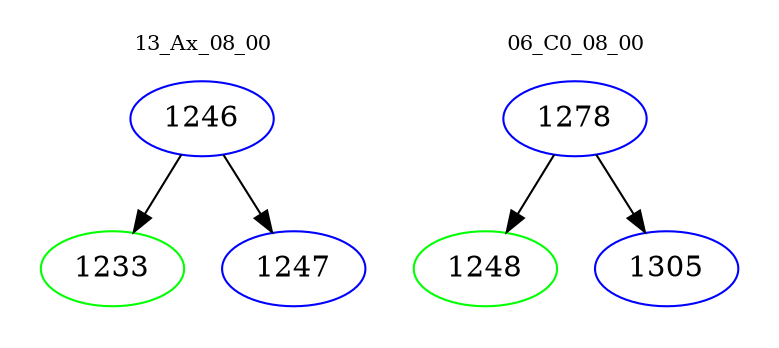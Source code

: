 digraph{
subgraph cluster_0 {
color = white
label = "13_Ax_08_00";
fontsize=10;
T0_1246 [label="1246", color="blue"]
T0_1246 -> T0_1233 [color="black"]
T0_1233 [label="1233", color="green"]
T0_1246 -> T0_1247 [color="black"]
T0_1247 [label="1247", color="blue"]
}
subgraph cluster_1 {
color = white
label = "06_C0_08_00";
fontsize=10;
T1_1278 [label="1278", color="blue"]
T1_1278 -> T1_1248 [color="black"]
T1_1248 [label="1248", color="green"]
T1_1278 -> T1_1305 [color="black"]
T1_1305 [label="1305", color="blue"]
}
}
